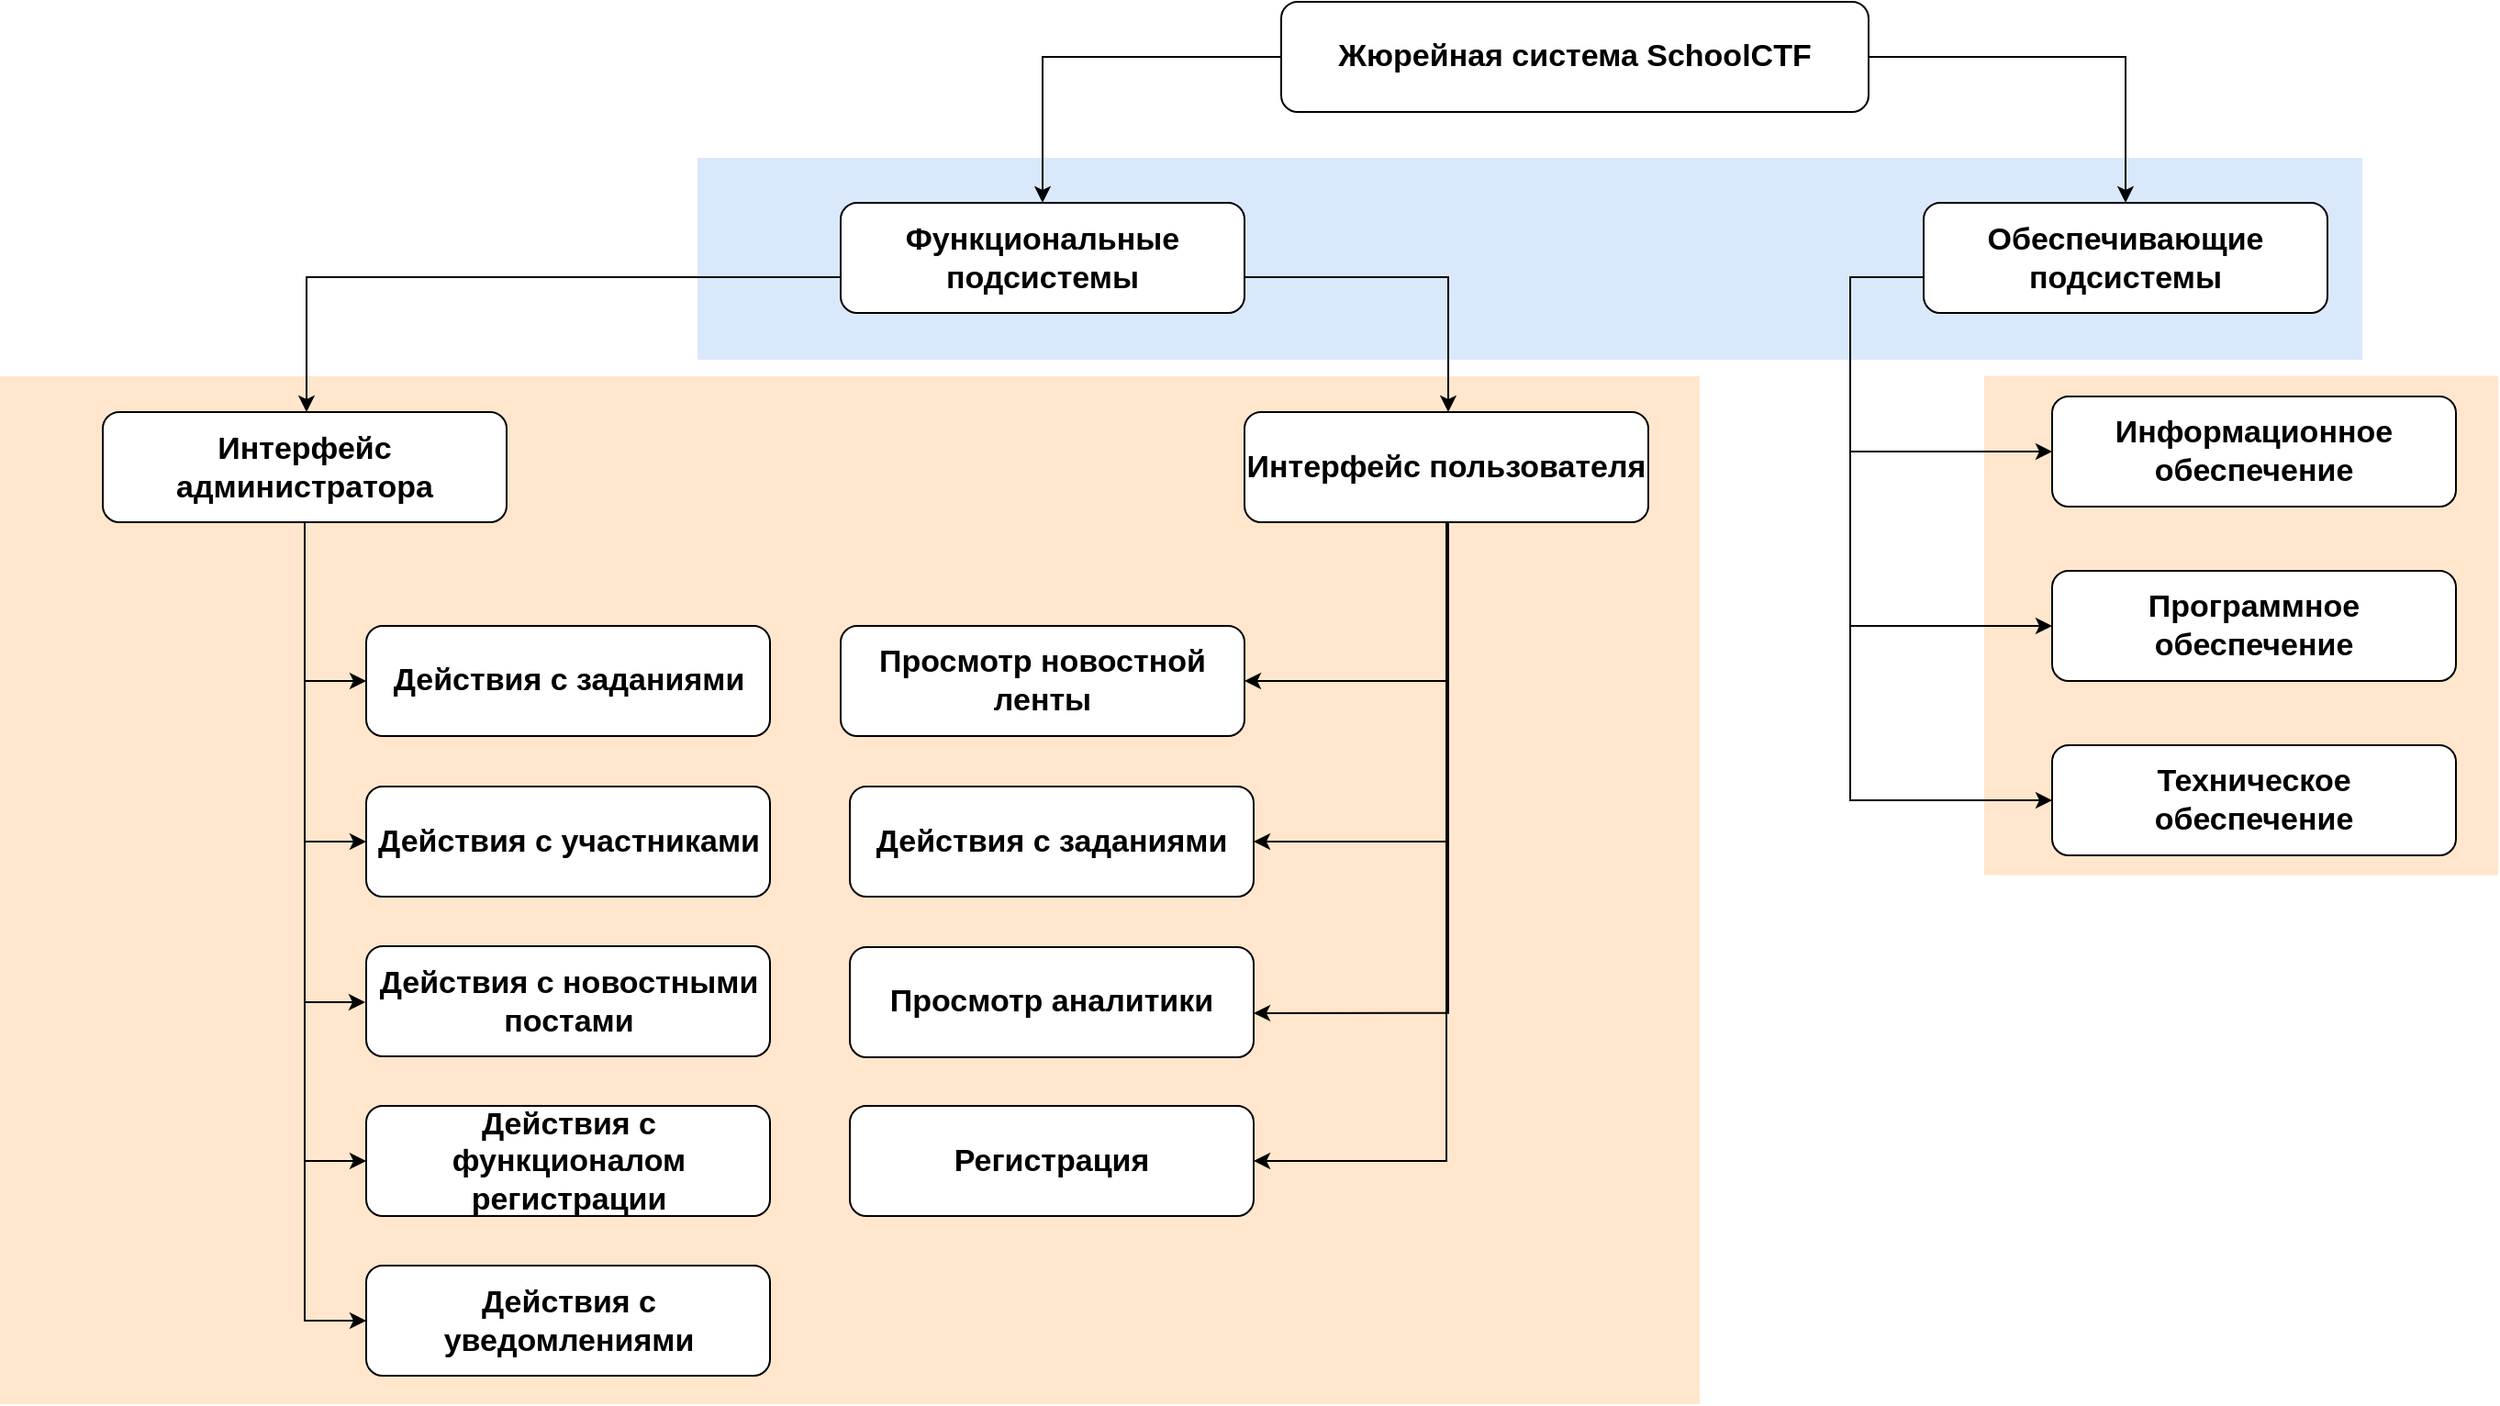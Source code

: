 <mxfile version="10.6.7" type="device"><diagram id="06crdB841HJANl42NyqE" name="Страница 1"><mxGraphModel dx="2040" dy="899" grid="0" gridSize="10" guides="1" tooltips="1" connect="1" arrows="1" fold="1" page="0" pageScale="1" pageWidth="1100" pageHeight="850" math="0" shadow="0"><root><mxCell id="0"/><mxCell id="1" parent="0"/><mxCell id="CHSuqEFcvj5ZSexMIlL7-7" value="" style="rounded=0;whiteSpace=wrap;html=1;labelBackgroundColor=none;fillColor=#ffe6cc;fontSize=17;strokeColor=none;" parent="1" vertex="1"><mxGeometry x="763" y="253.794" width="280" height="272" as="geometry"/></mxCell><mxCell id="CHSuqEFcvj5ZSexMIlL7-8" value="" style="rounded=0;whiteSpace=wrap;html=1;labelBackgroundColor=none;fillColor=#ffe6cc;fontSize=17;strokeColor=none;" parent="1" vertex="1"><mxGeometry x="-318" y="254" width="926" height="560" as="geometry"/></mxCell><mxCell id="CHSuqEFcvj5ZSexMIlL7-9" value="" style="rounded=0;whiteSpace=wrap;html=1;fontSize=17;labelBackgroundColor=none;strokeColor=none;fillColor=#dae8fc;" parent="1" vertex="1"><mxGeometry x="62" y="135" width="907" height="110" as="geometry"/></mxCell><mxCell id="CHSuqEFcvj5ZSexMIlL7-10" style="edgeStyle=orthogonalEdgeStyle;rounded=0;orthogonalLoop=1;jettySize=auto;html=1;fontSize=17;" parent="1" source="CHSuqEFcvj5ZSexMIlL7-12" target="CHSuqEFcvj5ZSexMIlL7-19" edge="1"><mxGeometry relative="1" as="geometry"><Array as="points"><mxPoint x="250" y="80"/></Array></mxGeometry></mxCell><mxCell id="CHSuqEFcvj5ZSexMIlL7-11" style="edgeStyle=orthogonalEdgeStyle;rounded=0;orthogonalLoop=1;jettySize=auto;html=1;fontSize=17;" parent="1" source="CHSuqEFcvj5ZSexMIlL7-12" target="CHSuqEFcvj5ZSexMIlL7-23" edge="1"><mxGeometry relative="1" as="geometry"/></mxCell><mxCell id="CHSuqEFcvj5ZSexMIlL7-12" value="&lt;font style=&quot;font-size: 17px;&quot;&gt;Жюрейная система SchoolCTF&lt;/font&gt;" style="rounded=1;whiteSpace=wrap;html=1;fontSize=17;fontStyle=1" parent="1" vertex="1"><mxGeometry x="380" y="50" width="320" height="60" as="geometry"/></mxCell><mxCell id="CHSuqEFcvj5ZSexMIlL7-43" style="edgeStyle=orthogonalEdgeStyle;rounded=0;orthogonalLoop=1;jettySize=auto;html=1;fontSize=17;" parent="1" source="CHSuqEFcvj5ZSexMIlL7-19" target="CHSuqEFcvj5ZSexMIlL7-38" edge="1"><mxGeometry relative="1" as="geometry"><Array as="points"><mxPoint x="-151" y="200"/></Array></mxGeometry></mxCell><mxCell id="CHSuqEFcvj5ZSexMIlL7-44" style="edgeStyle=orthogonalEdgeStyle;rounded=0;orthogonalLoop=1;jettySize=auto;html=1;fontSize=17;" parent="1" source="CHSuqEFcvj5ZSexMIlL7-19" target="CHSuqEFcvj5ZSexMIlL7-39" edge="1"><mxGeometry relative="1" as="geometry"><Array as="points"><mxPoint x="471" y="200"/></Array></mxGeometry></mxCell><mxCell id="CHSuqEFcvj5ZSexMIlL7-19" value="Функциональные подсистемы" style="rounded=1;whiteSpace=wrap;html=1;fontSize=17;fontStyle=1" parent="1" vertex="1"><mxGeometry x="140" y="159.5" width="220" height="60" as="geometry"/></mxCell><mxCell id="CHSuqEFcvj5ZSexMIlL7-20" style="edgeStyle=orthogonalEdgeStyle;rounded=0;orthogonalLoop=1;jettySize=auto;html=1;entryX=0;entryY=0.5;entryDx=0;entryDy=0;fontSize=17;" parent="1" source="CHSuqEFcvj5ZSexMIlL7-23" target="CHSuqEFcvj5ZSexMIlL7-30" edge="1"><mxGeometry relative="1" as="geometry"><Array as="points"><mxPoint x="690" y="200"/><mxPoint x="690" y="295"/></Array></mxGeometry></mxCell><mxCell id="CHSuqEFcvj5ZSexMIlL7-21" style="edgeStyle=orthogonalEdgeStyle;rounded=0;orthogonalLoop=1;jettySize=auto;html=1;entryX=0;entryY=0.5;entryDx=0;entryDy=0;fontSize=17;" parent="1" source="CHSuqEFcvj5ZSexMIlL7-23" target="CHSuqEFcvj5ZSexMIlL7-31" edge="1"><mxGeometry relative="1" as="geometry"><Array as="points"><mxPoint x="690" y="200"/><mxPoint x="690" y="390"/></Array></mxGeometry></mxCell><mxCell id="CHSuqEFcvj5ZSexMIlL7-22" style="edgeStyle=orthogonalEdgeStyle;rounded=0;orthogonalLoop=1;jettySize=auto;html=1;entryX=0;entryY=0.5;entryDx=0;entryDy=0;fontSize=17;" parent="1" source="CHSuqEFcvj5ZSexMIlL7-23" target="CHSuqEFcvj5ZSexMIlL7-32" edge="1"><mxGeometry relative="1" as="geometry"><Array as="points"><mxPoint x="690" y="200"/><mxPoint x="690" y="485"/></Array></mxGeometry></mxCell><mxCell id="CHSuqEFcvj5ZSexMIlL7-23" value="Обеспечивающие подсистемы" style="rounded=1;whiteSpace=wrap;html=1;fontSize=17;fontStyle=1" parent="1" vertex="1"><mxGeometry x="730" y="159.5" width="220" height="60" as="geometry"/></mxCell><mxCell id="CHSuqEFcvj5ZSexMIlL7-24" value="Действия с заданиями" style="rounded=1;whiteSpace=wrap;html=1;fontSize=17;fontStyle=1" parent="1" vertex="1"><mxGeometry x="-118.5" y="390" width="220" height="60" as="geometry"/></mxCell><mxCell id="CHSuqEFcvj5ZSexMIlL7-25" value="Действия с заданиями" style="rounded=1;whiteSpace=wrap;html=1;fontSize=17;fontStyle=1" parent="1" vertex="1"><mxGeometry x="145" y="477.5" width="220" height="60" as="geometry"/></mxCell><mxCell id="CHSuqEFcvj5ZSexMIlL7-28" value="Просмотр аналитики" style="rounded=1;whiteSpace=wrap;html=1;fontSize=17;fontStyle=1" parent="1" vertex="1"><mxGeometry x="145" y="565" width="220" height="60" as="geometry"/></mxCell><mxCell id="CHSuqEFcvj5ZSexMIlL7-30" value="Информационное обеспечение" style="rounded=1;whiteSpace=wrap;html=1;fontSize=17;fontStyle=1" parent="1" vertex="1"><mxGeometry x="800" y="265" width="220" height="60" as="geometry"/></mxCell><mxCell id="CHSuqEFcvj5ZSexMIlL7-31" value="Программное обеспечение" style="rounded=1;whiteSpace=wrap;html=1;fontSize=17;fontStyle=1" parent="1" vertex="1"><mxGeometry x="800" y="360" width="220" height="60" as="geometry"/></mxCell><mxCell id="CHSuqEFcvj5ZSexMIlL7-32" value="Техническое обеспечение" style="rounded=1;whiteSpace=wrap;html=1;fontSize=17;fontStyle=1" parent="1" vertex="1"><mxGeometry x="800" y="455" width="220" height="60" as="geometry"/></mxCell><mxCell id="CHSuqEFcvj5ZSexMIlL7-33" value="Просмотр новостной ленты" style="rounded=1;whiteSpace=wrap;html=1;fontSize=17;fontStyle=1" parent="1" vertex="1"><mxGeometry x="140" y="390" width="220" height="60" as="geometry"/></mxCell><mxCell id="CHSuqEFcvj5ZSexMIlL7-78" style="edgeStyle=orthogonalEdgeStyle;rounded=0;orthogonalLoop=1;jettySize=auto;html=1;entryX=0;entryY=0.5;entryDx=0;entryDy=0;fontSize=17;" parent="1" source="CHSuqEFcvj5ZSexMIlL7-38" target="CHSuqEFcvj5ZSexMIlL7-24" edge="1"><mxGeometry relative="1" as="geometry"/></mxCell><mxCell id="CHSuqEFcvj5ZSexMIlL7-79" style="edgeStyle=orthogonalEdgeStyle;rounded=0;orthogonalLoop=1;jettySize=auto;html=1;entryX=0;entryY=0.5;entryDx=0;entryDy=0;fontSize=17;" parent="1" source="CHSuqEFcvj5ZSexMIlL7-38" target="CHSuqEFcvj5ZSexMIlL7-71" edge="1"><mxGeometry relative="1" as="geometry"/></mxCell><mxCell id="CHSuqEFcvj5ZSexMIlL7-80" style="edgeStyle=orthogonalEdgeStyle;rounded=0;orthogonalLoop=1;jettySize=auto;html=1;fontSize=17;" parent="1" source="CHSuqEFcvj5ZSexMIlL7-38" edge="1"><mxGeometry relative="1" as="geometry"><mxPoint x="-119" y="595" as="targetPoint"/><Array as="points"><mxPoint x="-152" y="595"/><mxPoint x="-119" y="595"/></Array></mxGeometry></mxCell><mxCell id="Lse2CvaM8dXaFXN-Lh-N-3" style="edgeStyle=orthogonalEdgeStyle;rounded=0;orthogonalLoop=1;jettySize=auto;html=1;entryX=0;entryY=0.5;entryDx=0;entryDy=0;" edge="1" parent="1" source="CHSuqEFcvj5ZSexMIlL7-38" target="Lse2CvaM8dXaFXN-Lh-N-2"><mxGeometry relative="1" as="geometry"/></mxCell><mxCell id="Lse2CvaM8dXaFXN-Lh-N-6" style="edgeStyle=orthogonalEdgeStyle;rounded=0;orthogonalLoop=1;jettySize=auto;html=1;entryX=0;entryY=0.5;entryDx=0;entryDy=0;" edge="1" parent="1" source="CHSuqEFcvj5ZSexMIlL7-38" target="Lse2CvaM8dXaFXN-Lh-N-5"><mxGeometry relative="1" as="geometry"/></mxCell><mxCell id="CHSuqEFcvj5ZSexMIlL7-38" value="Интерфейс администратора" style="rounded=1;whiteSpace=wrap;html=1;fontSize=17;fontStyle=1" parent="1" vertex="1"><mxGeometry x="-262" y="273.5" width="220" height="60" as="geometry"/></mxCell><mxCell id="CHSuqEFcvj5ZSexMIlL7-46" style="edgeStyle=orthogonalEdgeStyle;rounded=0;orthogonalLoop=1;jettySize=auto;html=1;entryX=1;entryY=0.5;entryDx=0;entryDy=0;fontSize=17;" parent="1" source="CHSuqEFcvj5ZSexMIlL7-39" target="CHSuqEFcvj5ZSexMIlL7-25" edge="1"><mxGeometry relative="1" as="geometry"/></mxCell><mxCell id="CHSuqEFcvj5ZSexMIlL7-47" style="edgeStyle=orthogonalEdgeStyle;rounded=0;orthogonalLoop=1;jettySize=auto;html=1;entryX=1;entryY=0.599;entryDx=0;entryDy=0;entryPerimeter=0;fontSize=17;" parent="1" source="CHSuqEFcvj5ZSexMIlL7-39" target="CHSuqEFcvj5ZSexMIlL7-28" edge="1"><mxGeometry relative="1" as="geometry"><Array as="points"><mxPoint x="471" y="601"/></Array></mxGeometry></mxCell><mxCell id="CHSuqEFcvj5ZSexMIlL7-57" style="edgeStyle=orthogonalEdgeStyle;rounded=0;orthogonalLoop=1;jettySize=auto;html=1;entryX=1;entryY=0.5;entryDx=0;entryDy=0;fontSize=17;" parent="1" source="CHSuqEFcvj5ZSexMIlL7-39" target="CHSuqEFcvj5ZSexMIlL7-33" edge="1"><mxGeometry relative="1" as="geometry"/></mxCell><mxCell id="Lse2CvaM8dXaFXN-Lh-N-10" style="edgeStyle=orthogonalEdgeStyle;rounded=0;orthogonalLoop=1;jettySize=auto;html=1;entryX=1;entryY=0.5;entryDx=0;entryDy=0;" edge="1" parent="1" source="CHSuqEFcvj5ZSexMIlL7-39" target="Lse2CvaM8dXaFXN-Lh-N-7"><mxGeometry relative="1" as="geometry"/></mxCell><mxCell id="CHSuqEFcvj5ZSexMIlL7-39" value="Интерфейс пользователя" style="rounded=1;whiteSpace=wrap;html=1;fontSize=17;fontStyle=1" parent="1" vertex="1"><mxGeometry x="360" y="273.5" width="220" height="60" as="geometry"/></mxCell><mxCell id="CHSuqEFcvj5ZSexMIlL7-71" value="Действия с участниками" style="rounded=1;whiteSpace=wrap;html=1;fontSize=17;fontStyle=1" parent="1" vertex="1"><mxGeometry x="-118.5" y="477.5" width="220" height="60" as="geometry"/></mxCell><mxCell id="CHSuqEFcvj5ZSexMIlL7-73" value="Действия с новостными постами" style="rounded=1;whiteSpace=wrap;html=1;fontSize=17;fontStyle=1" parent="1" vertex="1"><mxGeometry x="-118.5" y="564.5" width="220" height="60" as="geometry"/></mxCell><mxCell id="Lse2CvaM8dXaFXN-Lh-N-2" value="Действия с функционалом регистрации" style="rounded=1;whiteSpace=wrap;html=1;fontSize=17;fontStyle=1" vertex="1" parent="1"><mxGeometry x="-118.5" y="651.5" width="220" height="60" as="geometry"/></mxCell><mxCell id="Lse2CvaM8dXaFXN-Lh-N-5" value="Действия с уведомлениями" style="rounded=1;whiteSpace=wrap;html=1;fontSize=17;fontStyle=1" vertex="1" parent="1"><mxGeometry x="-118.5" y="738.5" width="220" height="60" as="geometry"/></mxCell><mxCell id="Lse2CvaM8dXaFXN-Lh-N-7" value="Регистрация" style="rounded=1;whiteSpace=wrap;html=1;fontSize=17;fontStyle=1" vertex="1" parent="1"><mxGeometry x="145" y="651.5" width="220" height="60" as="geometry"/></mxCell></root></mxGraphModel></diagram></mxfile>